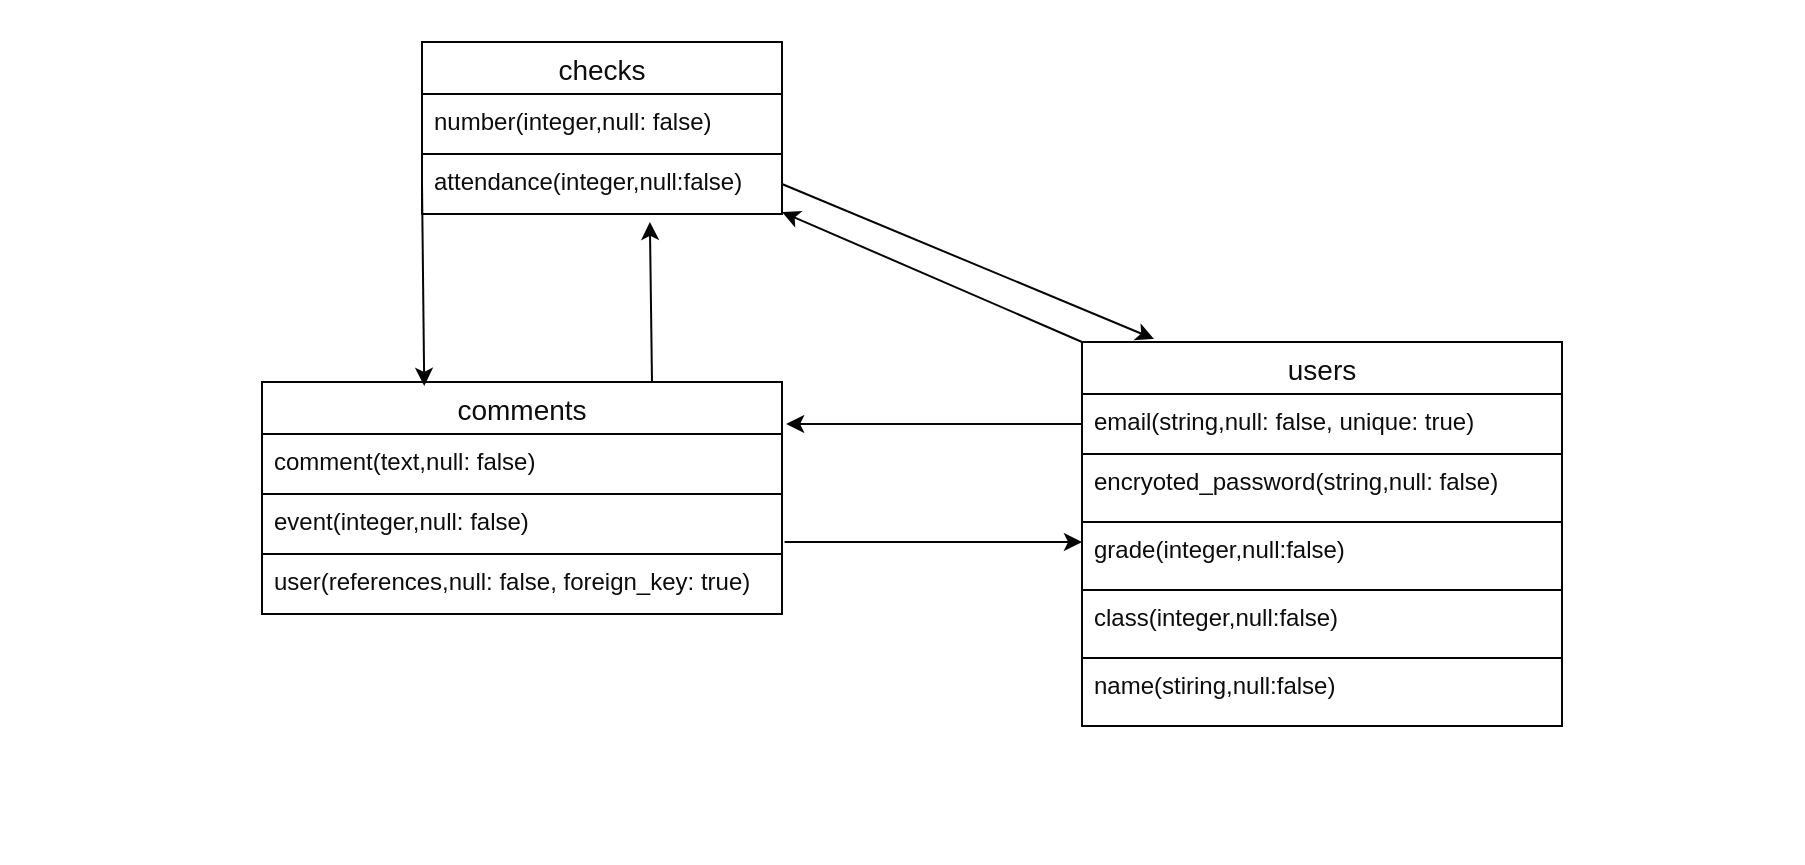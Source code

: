 <mxfile>
    <diagram id="zSelfuuWCJFTbIca8JKg" name="ページ1">
        <mxGraphModel dx="988" dy="549" grid="1" gridSize="10" guides="0" tooltips="1" connect="1" arrows="1" fold="1" page="1" pageScale="1" pageWidth="827" pageHeight="1169" background="#ffffff" math="0" shadow="0">
            <root>
                <mxCell id="0"/>
                <mxCell id="1" parent="0"/>
                <mxCell id="40" value="checks" style="swimlane;fontStyle=0;childLayout=stackLayout;horizontal=1;startSize=26;horizontalStack=0;resizeParent=1;resizeParentMax=0;resizeLast=0;collapsible=1;marginBottom=0;align=center;fontSize=14;fontColor=#0d0d0d;labelBorderColor=none;strokeColor=#050505;" parent="1" vertex="1">
                    <mxGeometry x="260" y="30" width="180" height="86" as="geometry"/>
                </mxCell>
                <mxCell id="41" value="number(integer,null: false)" style="text;spacingLeft=4;spacingRight=4;overflow=hidden;rotatable=0;points=[[0,0.5],[1,0.5]];portConstraint=eastwest;fontSize=12;fillColor=none;fontColor=#0d0d0d;labelBorderColor=none;strokeColor=#050505;" parent="40" vertex="1">
                    <mxGeometry y="26" width="180" height="30" as="geometry"/>
                </mxCell>
                <mxCell id="42" value="attendance(integer,null:false)" style="text;strokeColor=#050505;fillColor=none;spacingLeft=4;spacingRight=4;overflow=hidden;rotatable=0;points=[[0,0.5],[1,0.5]];portConstraint=eastwest;fontSize=12;fontColor=#0d0d0d;labelBorderColor=none;" parent="40" vertex="1">
                    <mxGeometry y="56" width="180" height="30" as="geometry"/>
                </mxCell>
                <mxCell id="47" style="edgeStyle=none;html=1;exitX=0.75;exitY=0;exitDx=0;exitDy=0;entryX=0.633;entryY=1.133;entryDx=0;entryDy=0;fontColor=#0d0d0d;labelBorderColor=none;strokeColor=#050505;entryPerimeter=0;" parent="1" source="48" target="42" edge="1">
                    <mxGeometry relative="1" as="geometry">
                        <mxPoint x="590" y="71" as="targetPoint"/>
                    </mxGeometry>
                </mxCell>
                <mxCell id="48" value="comments" style="swimlane;fontStyle=0;childLayout=stackLayout;horizontal=1;startSize=26;horizontalStack=0;resizeParent=1;resizeParentMax=0;resizeLast=0;collapsible=1;marginBottom=0;align=center;fontSize=14;fontColor=#0d0d0d;labelBorderColor=none;strokeColor=#050505;" parent="1" vertex="1">
                    <mxGeometry x="180" y="200" width="260" height="116" as="geometry"/>
                </mxCell>
                <mxCell id="49" value="comment(text,null: false)" style="text;strokeColor=#050505;fillColor=none;spacingLeft=4;spacingRight=4;overflow=hidden;rotatable=0;points=[[0,0.5],[1,0.5]];portConstraint=eastwest;fontSize=12;fontColor=#0d0d0d;labelBorderColor=none;" parent="48" vertex="1">
                    <mxGeometry y="26" width="260" height="30" as="geometry"/>
                </mxCell>
                <mxCell id="50" value="event(integer,null: false)" style="text;strokeColor=#050505;fillColor=none;spacingLeft=4;spacingRight=4;overflow=hidden;rotatable=0;points=[[0,0.5],[1,0.5]];portConstraint=eastwest;fontSize=12;fontColor=#0d0d0d;labelBorderColor=none;" parent="48" vertex="1">
                    <mxGeometry y="56" width="260" height="30" as="geometry"/>
                </mxCell>
                <mxCell id="51" value="user(references,null: false, foreign_key: true)" style="text;strokeColor=#050505;fillColor=none;spacingLeft=4;spacingRight=4;overflow=hidden;rotatable=0;points=[[0,0.5],[1,0.5]];portConstraint=eastwest;fontSize=12;fontColor=#0d0d0d;labelBorderColor=none;" parent="48" vertex="1">
                    <mxGeometry y="86" width="260" height="30" as="geometry"/>
                </mxCell>
                <mxCell id="53" style="edgeStyle=none;html=1;exitX=0;exitY=0;exitDx=0;exitDy=0;entryX=1;entryY=0.967;entryDx=0;entryDy=0;entryPerimeter=0;fontColor=#0d0d0d;labelBorderColor=none;strokeColor=#050505;" parent="1" source="54" target="42" edge="1">
                    <mxGeometry relative="1" as="geometry"/>
                </mxCell>
                <mxCell id="54" value="users" style="swimlane;fontStyle=0;childLayout=stackLayout;horizontal=1;startSize=26;horizontalStack=0;resizeParent=1;resizeParentMax=0;resizeLast=0;collapsible=1;marginBottom=0;align=center;fontSize=14;fontColor=#0d0d0d;labelBorderColor=none;strokeColor=#050505;" parent="1" vertex="1">
                    <mxGeometry x="590" y="180" width="240" height="192" as="geometry"/>
                </mxCell>
                <mxCell id="55" value="email(string,null: false, unique: true)" style="text;strokeColor=#050505;fillColor=none;spacingLeft=4;spacingRight=4;overflow=hidden;rotatable=0;points=[[0,0.5],[1,0.5]];portConstraint=eastwest;fontSize=12;fontColor=#0d0d0d;labelBorderColor=none;" parent="54" vertex="1">
                    <mxGeometry y="26" width="240" height="30" as="geometry"/>
                </mxCell>
                <mxCell id="56" value="encryoted_password(string,null: false)&#10;" style="text;strokeColor=#050505;fillColor=none;spacingLeft=4;spacingRight=4;overflow=hidden;rotatable=0;points=[[0,0.5],[1,0.5]];portConstraint=eastwest;fontSize=12;fontColor=#0d0d0d;labelBorderColor=none;" parent="54" vertex="1">
                    <mxGeometry y="56" width="240" height="34" as="geometry"/>
                </mxCell>
                <mxCell id="57" value="grade(integer,null:false)" style="text;strokeColor=#050505;fillColor=none;spacingLeft=4;spacingRight=4;overflow=hidden;rotatable=0;points=[[0,0.5],[1,0.5]];portConstraint=eastwest;fontSize=12;fontColor=#0d0d0d;labelBorderColor=none;" parent="54" vertex="1">
                    <mxGeometry y="90" width="240" height="34" as="geometry"/>
                </mxCell>
                <mxCell id="58" value="class(integer,null:false)" style="text;strokeColor=#050505;fillColor=none;spacingLeft=4;spacingRight=4;overflow=hidden;rotatable=0;points=[[0,0.5],[1,0.5]];portConstraint=eastwest;fontSize=12;fontColor=#0d0d0d;labelBorderColor=none;" parent="54" vertex="1">
                    <mxGeometry y="124" width="240" height="34" as="geometry"/>
                </mxCell>
                <mxCell id="59" value="name(stiring,null:false)" style="text;strokeColor=#050505;fillColor=none;spacingLeft=4;spacingRight=4;overflow=hidden;rotatable=0;points=[[0,0.5],[1,0.5]];portConstraint=eastwest;fontSize=12;fontColor=#0d0d0d;labelBorderColor=none;" parent="54" vertex="1">
                    <mxGeometry y="158" width="240" height="34" as="geometry"/>
                </mxCell>
                <mxCell id="60" style="edgeStyle=none;html=1;exitX=1;exitY=0.5;exitDx=0;exitDy=0;fontColor=#0d0d0d;labelBorderColor=none;strokeColor=#050505;entryX=0.15;entryY=-0.008;entryDx=0;entryDy=0;entryPerimeter=0;" parent="1" source="42" target="54" edge="1">
                    <mxGeometry relative="1" as="geometry">
                        <mxPoint x="610" y="170" as="targetPoint"/>
                    </mxGeometry>
                </mxCell>
                <mxCell id="61" style="edgeStyle=none;html=1;exitX=0;exitY=0.5;exitDx=0;exitDy=0;entryX=1.008;entryY=0.181;entryDx=0;entryDy=0;entryPerimeter=0;fontColor=#0d0d0d;labelBorderColor=none;strokeColor=#050505;" parent="1" source="55" target="48" edge="1">
                    <mxGeometry relative="1" as="geometry"/>
                </mxCell>
                <mxCell id="62" style="edgeStyle=none;html=1;exitX=0;exitY=0.5;exitDx=0;exitDy=0;entryX=0.312;entryY=0.017;entryDx=0;entryDy=0;entryPerimeter=0;fontColor=#0d0d0d;labelBorderColor=none;strokeColor=#050505;" parent="1" source="42" target="48" edge="1">
                    <mxGeometry relative="1" as="geometry"/>
                </mxCell>
                <mxCell id="64" value="" style="rounded=0;whiteSpace=wrap;html=1;labelBorderColor=none;strokeColor=#FFFFFF;fontColor=#0d0d0d;fillColor=none;" parent="1" vertex="1">
                    <mxGeometry x="50" y="10" width="900" height="430" as="geometry"/>
                </mxCell>
                <mxCell id="66" style="edgeStyle=none;html=1;fontColor=#0d0d0d;labelBorderColor=none;strokeColor=#050505;exitX=1.005;exitY=0.8;exitDx=0;exitDy=0;exitPerimeter=0;" edge="1" parent="1" source="50">
                    <mxGeometry relative="1" as="geometry">
                        <mxPoint x="480" y="230" as="sourcePoint"/>
                        <mxPoint x="590" y="280" as="targetPoint"/>
                    </mxGeometry>
                </mxCell>
            </root>
        </mxGraphModel>
    </diagram>
</mxfile>